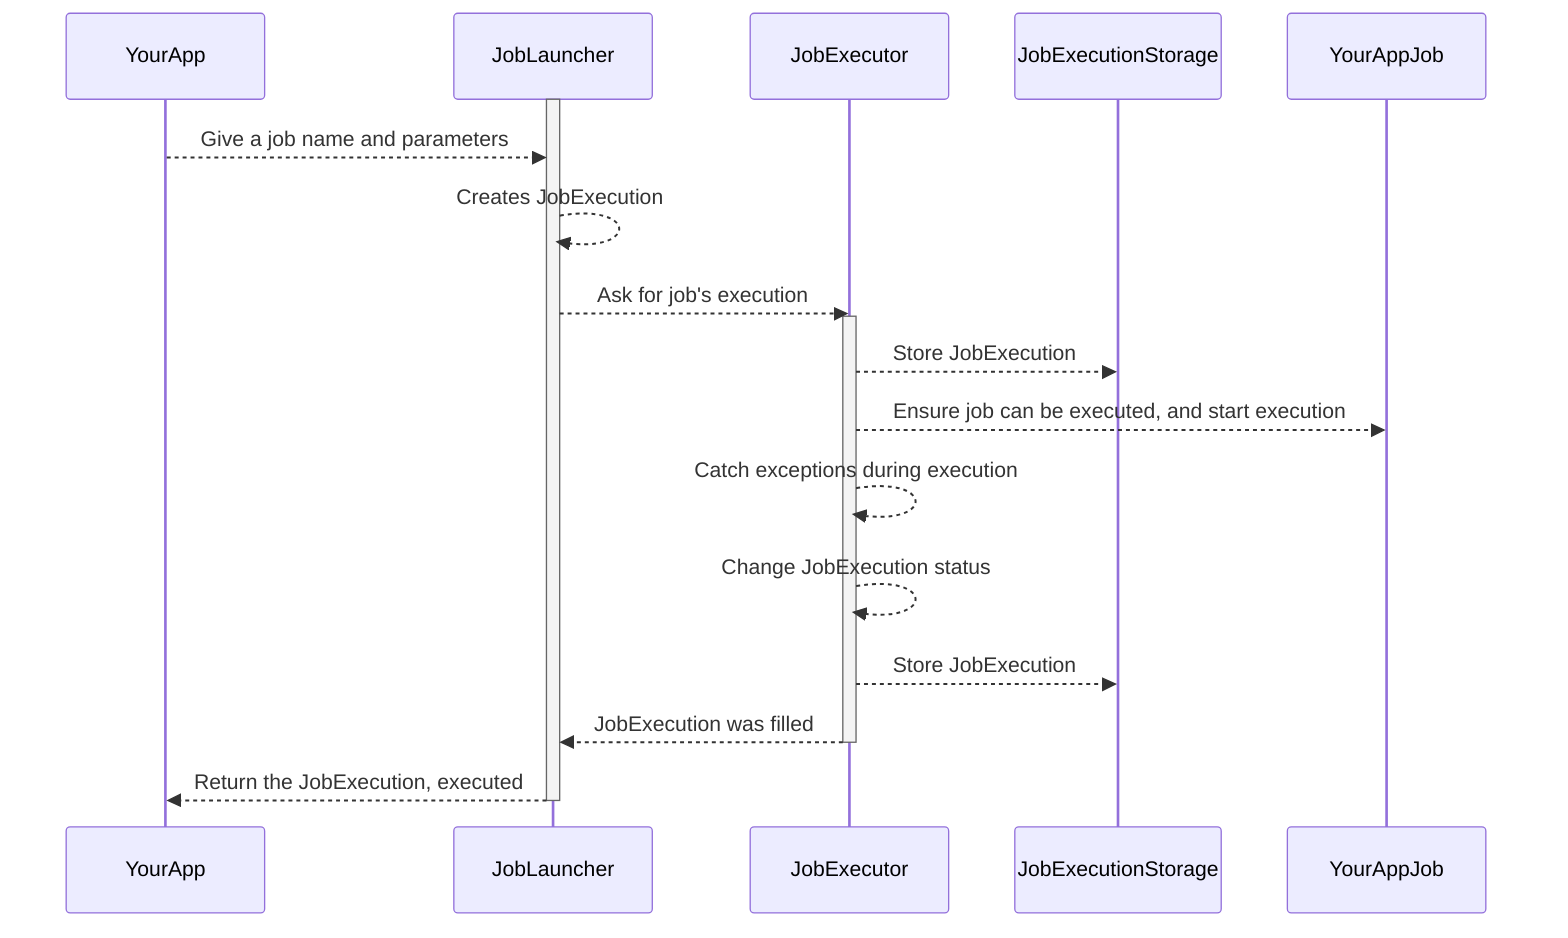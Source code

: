 sequenceDiagram
    participant YourApp
    participant JobLauncher
    participant JobExecutor
    participant JobExecutionStorage
    participant YourAppJob

    activate JobLauncher
    YourApp-->>JobLauncher: Give a job name and parameters
    JobLauncher-->>JobLauncher: Creates JobExecution
    JobLauncher-->>JobExecutor: Ask for job's execution
    activate JobExecutor
    JobExecutor-->>JobExecutionStorage: Store JobExecution
    JobExecutor-->>YourAppJob: Ensure job can be executed, and start execution
    JobExecutor-->>JobExecutor: Catch exceptions during execution
    JobExecutor-->>JobExecutor: Change JobExecution status
    JobExecutor-->>JobExecutionStorage: Store JobExecution
    JobExecutor-->>JobLauncher: JobExecution was filled
    deactivate JobExecutor
    JobLauncher-->>YourApp: Return the JobExecution, executed
    deactivate JobLauncher